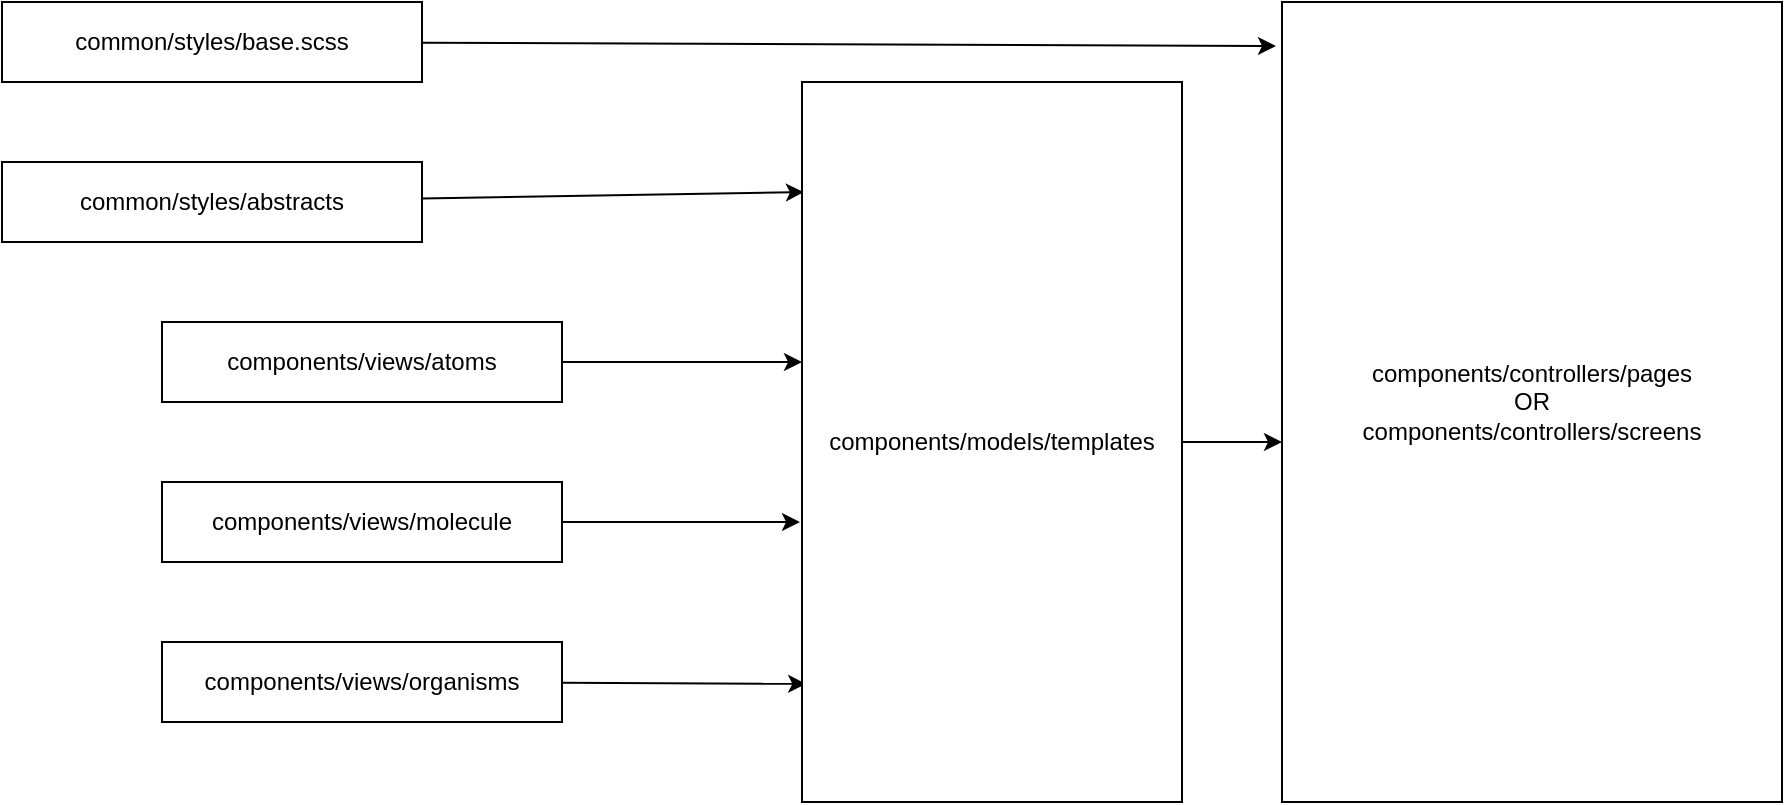 <mxfile>
    <diagram id="FJN0SG6FwUewnoNzlEO9" name="Page-1">
        <mxGraphModel dx="2989" dy="1088" grid="1" gridSize="10" guides="1" tooltips="1" connect="1" arrows="1" fold="1" page="1" pageScale="1" pageWidth="827" pageHeight="1169" math="0" shadow="0">
            <root>
                <mxCell id="0"/>
                <mxCell id="1" parent="0"/>
                <mxCell id="44" style="edgeStyle=none;html=1;entryX=-0.012;entryY=0.055;entryDx=0;entryDy=0;entryPerimeter=0;" parent="1" source="2" target="8" edge="1">
                    <mxGeometry relative="1" as="geometry"/>
                </mxCell>
                <mxCell id="2" value="common/styles/base.scss" style="whiteSpace=wrap;html=1;" parent="1" vertex="1">
                    <mxGeometry x="-360" y="200" width="210" height="40" as="geometry"/>
                </mxCell>
                <mxCell id="42" style="edgeStyle=none;html=1;entryX=0.005;entryY=0.153;entryDx=0;entryDy=0;entryPerimeter=0;" parent="1" source="3" target="7" edge="1">
                    <mxGeometry relative="1" as="geometry"/>
                </mxCell>
                <mxCell id="3" value="common/styles/abstracts" style="whiteSpace=wrap;html=1;" parent="1" vertex="1">
                    <mxGeometry x="-360" y="280" width="210" height="40" as="geometry"/>
                </mxCell>
                <mxCell id="11" style="edgeStyle=orthogonalEdgeStyle;rounded=0;orthogonalLoop=1;jettySize=auto;html=1;exitX=1;exitY=0.5;exitDx=0;exitDy=0;" parent="1" source="4" target="7" edge="1">
                    <mxGeometry relative="1" as="geometry">
                        <Array as="points">
                            <mxPoint x="-20" y="380"/>
                            <mxPoint x="-20" y="380"/>
                        </Array>
                    </mxGeometry>
                </mxCell>
                <mxCell id="4" value="components/views/atoms" style="whiteSpace=wrap;html=1;" parent="1" vertex="1">
                    <mxGeometry x="-280" y="360" width="200" height="40" as="geometry"/>
                </mxCell>
                <mxCell id="16" style="edgeStyle=orthogonalEdgeStyle;rounded=0;orthogonalLoop=1;jettySize=auto;html=1;" parent="1" source="5" edge="1">
                    <mxGeometry relative="1" as="geometry">
                        <mxPoint x="39" y="460" as="targetPoint"/>
                        <Array as="points">
                            <mxPoint x="39" y="460"/>
                        </Array>
                    </mxGeometry>
                </mxCell>
                <mxCell id="5" value="components/views/molecule" style="whiteSpace=wrap;html=1;" parent="1" vertex="1">
                    <mxGeometry x="-280" y="440" width="200" height="40" as="geometry"/>
                </mxCell>
                <mxCell id="41" style="edgeStyle=none;html=1;entryX=0.011;entryY=0.836;entryDx=0;entryDy=0;entryPerimeter=0;" parent="1" source="6" target="7" edge="1">
                    <mxGeometry relative="1" as="geometry"/>
                </mxCell>
                <mxCell id="6" value="components/views/organisms" style="whiteSpace=wrap;html=1;" parent="1" vertex="1">
                    <mxGeometry x="-280" y="520" width="200" height="40" as="geometry"/>
                </mxCell>
                <mxCell id="43" style="edgeStyle=none;html=1;exitX=1;exitY=0.5;exitDx=0;exitDy=0;" parent="1" source="7" edge="1">
                    <mxGeometry relative="1" as="geometry">
                        <mxPoint x="280" y="420" as="targetPoint"/>
                    </mxGeometry>
                </mxCell>
                <mxCell id="7" value="components/models/templates" style="whiteSpace=wrap;html=1;verticalAlign=middle;horizontal=1;" parent="1" vertex="1">
                    <mxGeometry x="40" y="240" width="190" height="360" as="geometry"/>
                </mxCell>
                <mxCell id="8" value="components/controllers/pages&lt;br&gt;OR&lt;br&gt;components/controllers/screens" style="whiteSpace=wrap;html=1;verticalAlign=middle;horizontal=1;" parent="1" vertex="1">
                    <mxGeometry x="280" y="200" width="250" height="400" as="geometry"/>
                </mxCell>
            </root>
        </mxGraphModel>
    </diagram>
</mxfile>